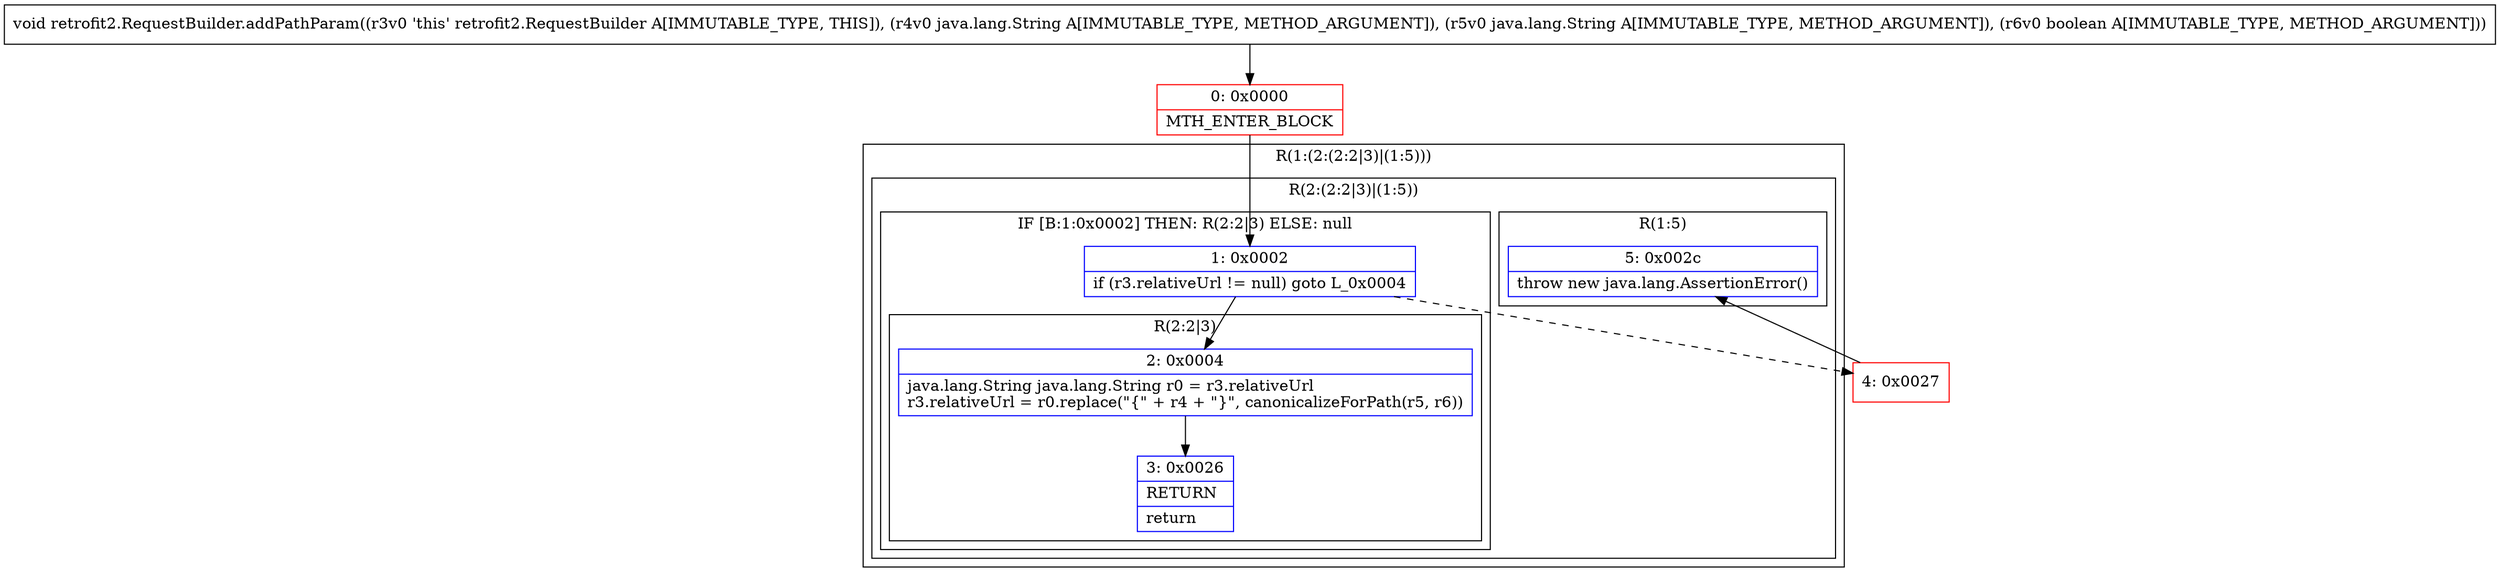digraph "CFG forretrofit2.RequestBuilder.addPathParam(Ljava\/lang\/String;Ljava\/lang\/String;Z)V" {
subgraph cluster_Region_698873541 {
label = "R(1:(2:(2:2|3)|(1:5)))";
node [shape=record,color=blue];
subgraph cluster_Region_1104176434 {
label = "R(2:(2:2|3)|(1:5))";
node [shape=record,color=blue];
subgraph cluster_IfRegion_834691926 {
label = "IF [B:1:0x0002] THEN: R(2:2|3) ELSE: null";
node [shape=record,color=blue];
Node_1 [shape=record,label="{1\:\ 0x0002|if (r3.relativeUrl != null) goto L_0x0004\l}"];
subgraph cluster_Region_1870070363 {
label = "R(2:2|3)";
node [shape=record,color=blue];
Node_2 [shape=record,label="{2\:\ 0x0004|java.lang.String java.lang.String r0 = r3.relativeUrl\lr3.relativeUrl = r0.replace(\"\{\" + r4 + \"\}\", canonicalizeForPath(r5, r6))\l}"];
Node_3 [shape=record,label="{3\:\ 0x0026|RETURN\l|return\l}"];
}
}
subgraph cluster_Region_1972323430 {
label = "R(1:5)";
node [shape=record,color=blue];
Node_5 [shape=record,label="{5\:\ 0x002c|throw new java.lang.AssertionError()\l}"];
}
}
}
Node_0 [shape=record,color=red,label="{0\:\ 0x0000|MTH_ENTER_BLOCK\l}"];
Node_4 [shape=record,color=red,label="{4\:\ 0x0027}"];
MethodNode[shape=record,label="{void retrofit2.RequestBuilder.addPathParam((r3v0 'this' retrofit2.RequestBuilder A[IMMUTABLE_TYPE, THIS]), (r4v0 java.lang.String A[IMMUTABLE_TYPE, METHOD_ARGUMENT]), (r5v0 java.lang.String A[IMMUTABLE_TYPE, METHOD_ARGUMENT]), (r6v0 boolean A[IMMUTABLE_TYPE, METHOD_ARGUMENT])) }"];
MethodNode -> Node_0;
Node_1 -> Node_2;
Node_1 -> Node_4[style=dashed];
Node_2 -> Node_3;
Node_0 -> Node_1;
Node_4 -> Node_5;
}

